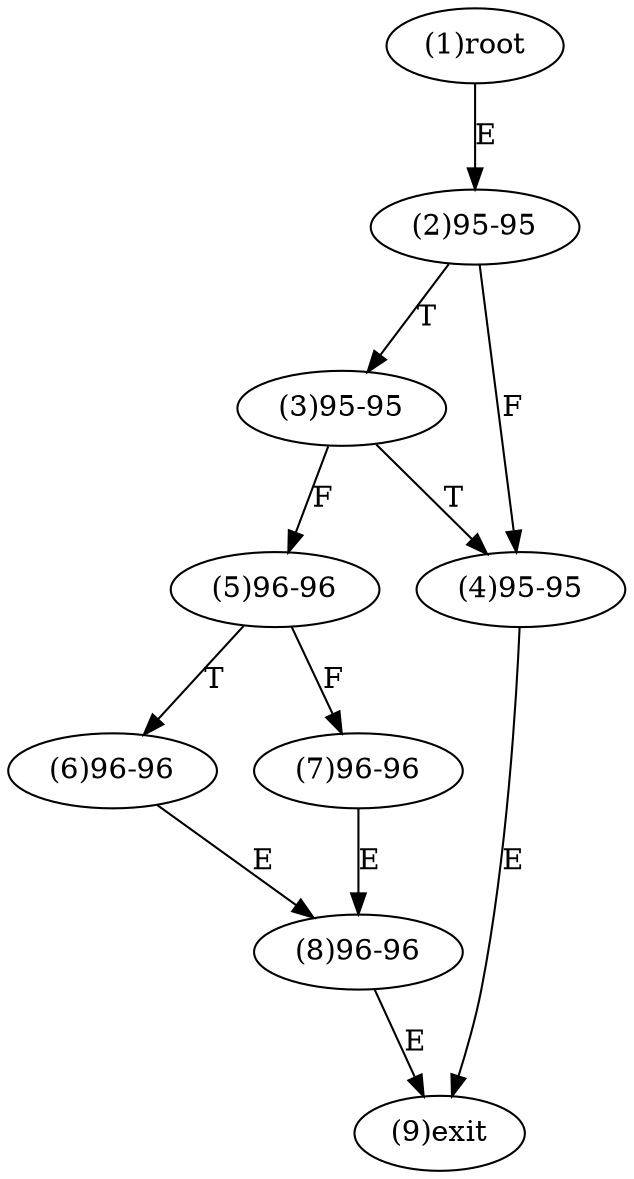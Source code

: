 digraph "" { 
1[ label="(1)root"];
2[ label="(2)95-95"];
3[ label="(3)95-95"];
4[ label="(4)95-95"];
5[ label="(5)96-96"];
6[ label="(6)96-96"];
7[ label="(7)96-96"];
8[ label="(8)96-96"];
9[ label="(9)exit"];
1->2[ label="E"];
2->4[ label="F"];
2->3[ label="T"];
3->5[ label="F"];
3->4[ label="T"];
4->9[ label="E"];
5->7[ label="F"];
5->6[ label="T"];
6->8[ label="E"];
7->8[ label="E"];
8->9[ label="E"];
}